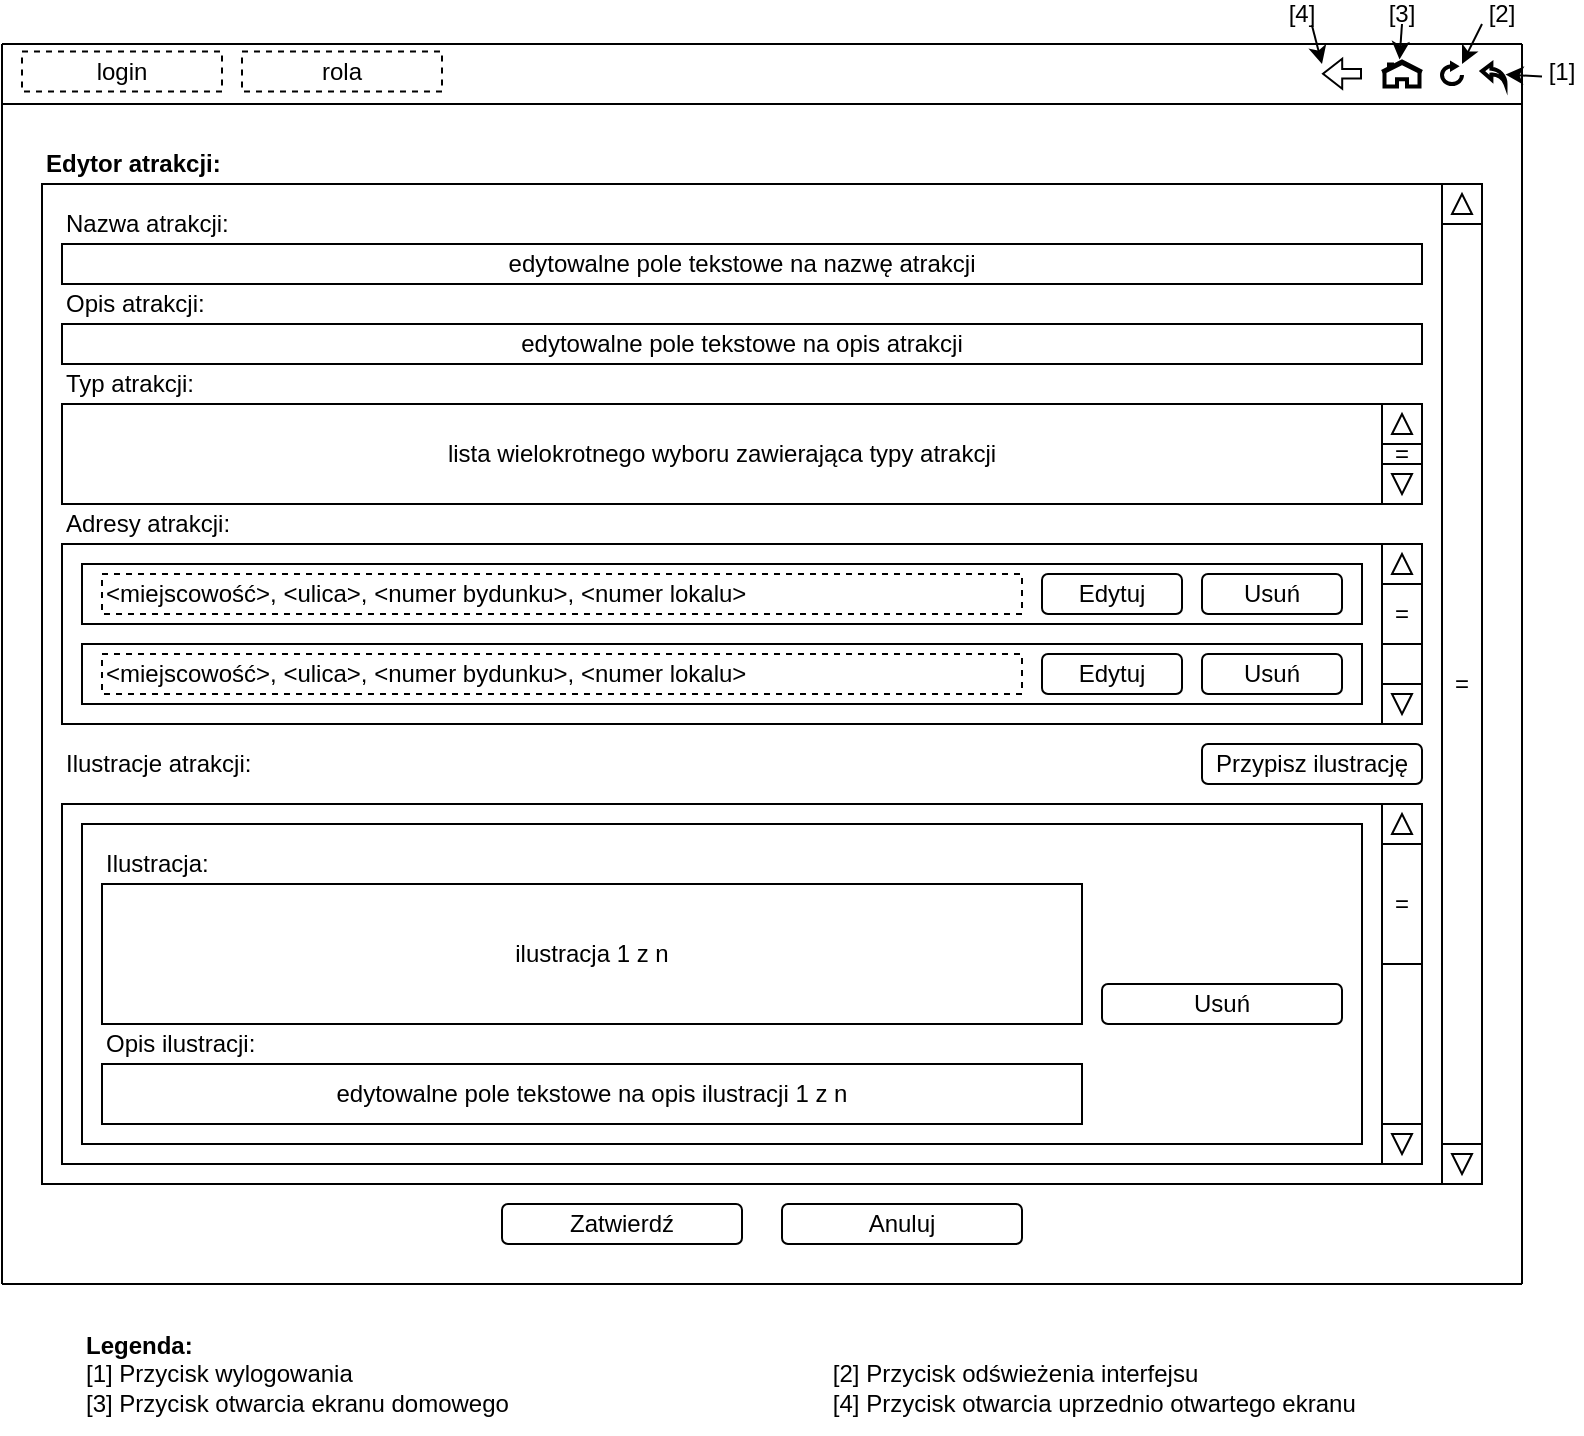<mxfile version="22.0.2" type="device">
  <diagram name="Strona-1" id="h2WLkj2qyGADKgaHyaSV">
    <mxGraphModel dx="1418" dy="828" grid="1" gridSize="10" guides="1" tooltips="1" connect="1" arrows="1" fold="1" page="1" pageScale="1" pageWidth="827" pageHeight="1169" math="0" shadow="0">
      <root>
        <mxCell id="0" />
        <mxCell id="1" parent="0" />
        <mxCell id="EYUodT9akqzmMVGfxFc3-4" value="" style="endArrow=none;html=1;rounded=0;" parent="1" edge="1">
          <mxGeometry width="50" height="50" relative="1" as="geometry">
            <mxPoint x="10" y="220" as="sourcePoint" />
            <mxPoint x="770" y="220" as="targetPoint" />
          </mxGeometry>
        </mxCell>
        <mxCell id="EYUodT9akqzmMVGfxFc3-5" value="" style="endArrow=none;html=1;rounded=0;" parent="1" edge="1">
          <mxGeometry width="50" height="50" relative="1" as="geometry">
            <mxPoint x="10" y="840" as="sourcePoint" />
            <mxPoint x="10" y="220" as="targetPoint" />
          </mxGeometry>
        </mxCell>
        <mxCell id="EYUodT9akqzmMVGfxFc3-6" value="" style="endArrow=none;html=1;rounded=0;" parent="1" edge="1">
          <mxGeometry width="50" height="50" relative="1" as="geometry">
            <mxPoint x="10" y="250" as="sourcePoint" />
            <mxPoint x="770" y="250" as="targetPoint" />
          </mxGeometry>
        </mxCell>
        <mxCell id="EYUodT9akqzmMVGfxFc3-13" value="" style="endArrow=none;html=1;rounded=0;" parent="1" edge="1">
          <mxGeometry width="50" height="50" relative="1" as="geometry">
            <mxPoint x="770" y="840" as="sourcePoint" />
            <mxPoint x="770" y="220" as="targetPoint" />
          </mxGeometry>
        </mxCell>
        <mxCell id="EYUodT9akqzmMVGfxFc3-14" value="" style="html=1;verticalLabelPosition=bottom;align=center;labelBackgroundColor=#ffffff;verticalAlign=top;strokeWidth=2;shadow=0;dashed=0;shape=mxgraph.ios7.icons.home;" parent="1" vertex="1">
          <mxGeometry x="700" y="228.75" width="20" height="12.5" as="geometry" />
        </mxCell>
        <mxCell id="EYUodT9akqzmMVGfxFc3-15" value="" style="html=1;verticalLabelPosition=bottom;align=center;labelBackgroundColor=#ffffff;verticalAlign=top;strokeWidth=2;shadow=0;dashed=0;shape=mxgraph.ios7.icons.back;fontFamily=Helvetica;fontSize=12;" parent="1" vertex="1">
          <mxGeometry x="750" y="230" width="11.76" height="10" as="geometry" />
        </mxCell>
        <mxCell id="EYUodT9akqzmMVGfxFc3-16" value="" style="html=1;verticalLabelPosition=bottom;align=center;labelBackgroundColor=#ffffff;verticalAlign=top;strokeWidth=2;shadow=0;dashed=0;shape=mxgraph.ios7.icons.reload;fontFamily=Helvetica;fontSize=12;" parent="1" vertex="1">
          <mxGeometry x="730" y="230" width="10" height="10" as="geometry" />
        </mxCell>
        <mxCell id="EYUodT9akqzmMVGfxFc3-18" value="[1]" style="text;html=1;strokeColor=none;fillColor=none;align=center;verticalAlign=middle;whiteSpace=wrap;rounded=0;fontSize=12;fontFamily=Helvetica;fontColor=default;" parent="1" vertex="1">
          <mxGeometry x="780" y="228.75" width="20" height="10" as="geometry" />
        </mxCell>
        <mxCell id="EYUodT9akqzmMVGfxFc3-19" value="" style="endArrow=classic;html=1;rounded=0;fontFamily=Helvetica;fontSize=12;fontColor=default;exitX=0;exitY=0.75;exitDx=0;exitDy=0;" parent="1" source="EYUodT9akqzmMVGfxFc3-18" target="EYUodT9akqzmMVGfxFc3-15" edge="1">
          <mxGeometry width="50" height="50" relative="1" as="geometry">
            <mxPoint x="700" y="200" as="sourcePoint" />
            <mxPoint x="750" y="150" as="targetPoint" />
          </mxGeometry>
        </mxCell>
        <mxCell id="EYUodT9akqzmMVGfxFc3-21" value="" style="shape=flexArrow;endArrow=classic;html=1;rounded=0;fontFamily=Helvetica;fontSize=12;fontColor=default;startWidth=9.302;endWidth=9.302;startSize=5.426;endSize=2.867;width=4.651;" parent="1" edge="1">
          <mxGeometry width="50" height="50" relative="1" as="geometry">
            <mxPoint x="690" y="234.88" as="sourcePoint" />
            <mxPoint x="670" y="234.88" as="targetPoint" />
          </mxGeometry>
        </mxCell>
        <mxCell id="EYUodT9akqzmMVGfxFc3-22" value="[2]" style="text;html=1;strokeColor=none;fillColor=none;align=center;verticalAlign=middle;whiteSpace=wrap;rounded=0;fontSize=12;fontFamily=Helvetica;fontColor=default;" parent="1" vertex="1">
          <mxGeometry x="740" y="200" width="40" height="10" as="geometry" />
        </mxCell>
        <mxCell id="EYUodT9akqzmMVGfxFc3-23" value="" style="endArrow=classic;html=1;rounded=0;fontFamily=Helvetica;fontSize=12;fontColor=default;exitX=0.25;exitY=1;exitDx=0;exitDy=0;entryX=1;entryY=0;entryDx=0;entryDy=0;entryPerimeter=0;" parent="1" source="EYUodT9akqzmMVGfxFc3-22" target="EYUodT9akqzmMVGfxFc3-16" edge="1">
          <mxGeometry width="50" height="50" relative="1" as="geometry">
            <mxPoint x="690" y="230" as="sourcePoint" />
            <mxPoint x="740" y="180" as="targetPoint" />
          </mxGeometry>
        </mxCell>
        <mxCell id="EYUodT9akqzmMVGfxFc3-24" value="[3]" style="text;html=1;strokeColor=none;fillColor=none;align=center;verticalAlign=middle;whiteSpace=wrap;rounded=0;fontSize=12;fontFamily=Helvetica;fontColor=default;" parent="1" vertex="1">
          <mxGeometry x="700" y="200" width="20" height="10" as="geometry" />
        </mxCell>
        <mxCell id="EYUodT9akqzmMVGfxFc3-25" value="" style="endArrow=classic;html=1;rounded=0;fontFamily=Helvetica;fontSize=12;fontColor=default;entryX=0.437;entryY=-0.082;entryDx=0;entryDy=0;entryPerimeter=0;exitX=0.5;exitY=1;exitDx=0;exitDy=0;" parent="1" source="EYUodT9akqzmMVGfxFc3-24" target="EYUodT9akqzmMVGfxFc3-14" edge="1">
          <mxGeometry width="50" height="50" relative="1" as="geometry">
            <mxPoint x="720" y="160" as="sourcePoint" />
            <mxPoint x="710" y="170" as="targetPoint" />
          </mxGeometry>
        </mxCell>
        <mxCell id="EYUodT9akqzmMVGfxFc3-27" value="[4]" style="text;html=1;strokeColor=none;fillColor=none;align=center;verticalAlign=middle;whiteSpace=wrap;rounded=0;fontSize=12;fontFamily=Helvetica;fontColor=default;" parent="1" vertex="1">
          <mxGeometry x="650" y="200" width="20" height="10" as="geometry" />
        </mxCell>
        <mxCell id="EYUodT9akqzmMVGfxFc3-28" value="" style="endArrow=classic;html=1;rounded=0;fontFamily=Helvetica;fontSize=12;fontColor=default;exitX=0.748;exitY=1.065;exitDx=0;exitDy=0;exitPerimeter=0;" parent="1" source="EYUodT9akqzmMVGfxFc3-27" edge="1">
          <mxGeometry width="50" height="50" relative="1" as="geometry">
            <mxPoint x="630" y="230" as="sourcePoint" />
            <mxPoint x="670" y="230" as="targetPoint" />
          </mxGeometry>
        </mxCell>
        <mxCell id="EYUodT9akqzmMVGfxFc3-34" value="" style="endArrow=none;html=1;rounded=0;fontFamily=Helvetica;fontSize=12;fontColor=default;" parent="1" edge="1">
          <mxGeometry width="50" height="50" relative="1" as="geometry">
            <mxPoint x="10" y="840" as="sourcePoint" />
            <mxPoint x="770" y="840" as="targetPoint" />
          </mxGeometry>
        </mxCell>
        <mxCell id="99icuVEXUHL0vRiBvz0g-1" value="&lt;b&gt;Legenda:&lt;/b&gt;&lt;br&gt;[1] Przycisk wylogowania&lt;span style=&quot;white-space: pre;&quot;&gt;&#x9;&lt;/span&gt;&lt;span style=&quot;white-space: pre;&quot;&gt;&#x9;&lt;span style=&quot;white-space: pre;&quot;&gt;&#x9;&lt;/span&gt;&lt;span style=&quot;white-space: pre;&quot;&gt;&#x9;&lt;span style=&quot;white-space: pre;&quot;&gt;&#x9;&lt;/span&gt;&lt;span style=&quot;white-space: pre;&quot;&gt;&#x9;&lt;span style=&quot;white-space: pre;&quot;&gt;&#x9;&lt;span style=&quot;white-space: pre;&quot;&gt;&#x9;&lt;/span&gt;&lt;span style=&quot;white-space: pre;&quot;&gt;&#x9;&lt;/span&gt;&lt;/span&gt;&lt;/span&gt;&lt;/span&gt;&lt;/span&gt;[2] Przycisk odświeżenia interfejsu&lt;br&gt;[3] Przycisk otwarcia ekranu domowego&lt;span style=&quot;white-space: pre;&quot;&gt;&#x9;&lt;/span&gt;&lt;span style=&quot;white-space: pre;&quot;&gt;&#x9;&lt;span style=&quot;white-space: pre;&quot;&gt;&#x9;&lt;/span&gt;&lt;span style=&quot;white-space: pre;&quot;&gt;&#x9;&lt;/span&gt;&lt;span style=&quot;white-space: pre;&quot;&gt;&#x9;&lt;span style=&quot;white-space: pre;&quot;&gt;&#x9;&lt;/span&gt;&lt;span style=&quot;white-space: pre;&quot;&gt;&#x9;&lt;/span&gt;&lt;/span&gt;&lt;/span&gt;[4] Przycisk otwarcia uprzednio otwartego ekranu" style="text;html=1;align=left;verticalAlign=middle;resizable=0;points=[];autosize=1;strokeColor=none;fillColor=none;dashed=1;" parent="1" vertex="1">
          <mxGeometry x="50" y="855" width="660" height="60" as="geometry" />
        </mxCell>
        <mxCell id="DOHr0hYEis4pRiLcCh-8-1" value="login" style="rounded=0;whiteSpace=wrap;html=1;dashed=1;" parent="1" vertex="1">
          <mxGeometry x="20" y="223.75" width="100" height="20" as="geometry" />
        </mxCell>
        <mxCell id="DOHr0hYEis4pRiLcCh-8-2" value="rola" style="rounded=0;whiteSpace=wrap;html=1;dashed=1;" parent="1" vertex="1">
          <mxGeometry x="130" y="223.75" width="100" height="20" as="geometry" />
        </mxCell>
        <mxCell id="qdX5j7-EQqceirbTKG9q-1" value="Edytor atrakcji:" style="text;html=1;strokeColor=none;fillColor=none;align=left;verticalAlign=middle;whiteSpace=wrap;rounded=0;fontStyle=1;dashed=1;" parent="1" vertex="1">
          <mxGeometry x="30" y="270" width="720" height="20" as="geometry" />
        </mxCell>
        <mxCell id="T_iTTgx06haUHR_iTa-R-1" value="=" style="rounded=0;whiteSpace=wrap;html=1;" parent="1" vertex="1">
          <mxGeometry x="730" y="310" width="20" height="460" as="geometry" />
        </mxCell>
        <mxCell id="T_iTTgx06haUHR_iTa-R-2" value="" style="whiteSpace=wrap;html=1;aspect=fixed;" parent="1" vertex="1">
          <mxGeometry x="730" y="290" width="20" height="20" as="geometry" />
        </mxCell>
        <mxCell id="T_iTTgx06haUHR_iTa-R-3" value="" style="triangle;whiteSpace=wrap;html=1;rotation=-90;" parent="1" vertex="1">
          <mxGeometry x="735" y="295" width="10" height="10" as="geometry" />
        </mxCell>
        <mxCell id="T_iTTgx06haUHR_iTa-R-4" value="" style="whiteSpace=wrap;html=1;aspect=fixed;" parent="1" vertex="1">
          <mxGeometry x="730" y="770" width="20" height="20" as="geometry" />
        </mxCell>
        <mxCell id="T_iTTgx06haUHR_iTa-R-5" value="" style="triangle;whiteSpace=wrap;html=1;rotation=90;" parent="1" vertex="1">
          <mxGeometry x="735" y="775" width="10" height="10" as="geometry" />
        </mxCell>
        <mxCell id="vj2doSW4zZvvi4BzWX74-2" value="" style="rounded=0;whiteSpace=wrap;html=1;" parent="1" vertex="1">
          <mxGeometry x="30" y="290" width="700" height="500" as="geometry" />
        </mxCell>
        <mxCell id="vj2doSW4zZvvi4BzWX74-3" value="Nazwa atrakcji:" style="text;html=1;strokeColor=none;fillColor=none;align=left;verticalAlign=middle;whiteSpace=wrap;rounded=0;" parent="1" vertex="1">
          <mxGeometry x="40" y="300" width="680" height="20" as="geometry" />
        </mxCell>
        <mxCell id="vj2doSW4zZvvi4BzWX74-4" value="edytowalne pole tekstowe na nazwę atrakcji" style="rounded=0;whiteSpace=wrap;html=1;" parent="1" vertex="1">
          <mxGeometry x="40" y="320" width="680" height="20" as="geometry" />
        </mxCell>
        <mxCell id="vj2doSW4zZvvi4BzWX74-5" value="Opis atrakcji:" style="text;html=1;strokeColor=none;fillColor=none;align=left;verticalAlign=middle;whiteSpace=wrap;rounded=0;" parent="1" vertex="1">
          <mxGeometry x="40" y="340" width="680" height="20" as="geometry" />
        </mxCell>
        <mxCell id="vj2doSW4zZvvi4BzWX74-6" value="edytowalne pole tekstowe na opis atrakcji" style="rounded=0;whiteSpace=wrap;html=1;" parent="1" vertex="1">
          <mxGeometry x="40" y="360" width="680" height="20" as="geometry" />
        </mxCell>
        <mxCell id="vj2doSW4zZvvi4BzWX74-12" value="Zatwierdź" style="rounded=1;whiteSpace=wrap;html=1;" parent="1" vertex="1">
          <mxGeometry x="260" y="800" width="120" height="20" as="geometry" />
        </mxCell>
        <mxCell id="vj2doSW4zZvvi4BzWX74-13" value="Anuluj" style="rounded=1;whiteSpace=wrap;html=1;" parent="1" vertex="1">
          <mxGeometry x="400" y="800" width="120" height="20" as="geometry" />
        </mxCell>
        <mxCell id="vj2doSW4zZvvi4BzWX74-14" value="Typ atrakcji:" style="text;html=1;strokeColor=none;fillColor=none;align=left;verticalAlign=middle;whiteSpace=wrap;rounded=0;" parent="1" vertex="1">
          <mxGeometry x="40" y="380" width="680" height="20" as="geometry" />
        </mxCell>
        <mxCell id="vj2doSW4zZvvi4BzWX74-15" value="lista wielokrotnego wyboru zawierająca typy atrakcji" style="rounded=0;whiteSpace=wrap;html=1;" parent="1" vertex="1">
          <mxGeometry x="40" y="400" width="660" height="50" as="geometry" />
        </mxCell>
        <mxCell id="vj2doSW4zZvvi4BzWX74-16" value="" style="whiteSpace=wrap;html=1;aspect=fixed;" parent="1" vertex="1">
          <mxGeometry x="700" y="430" width="20" height="20" as="geometry" />
        </mxCell>
        <mxCell id="vj2doSW4zZvvi4BzWX74-17" value="" style="triangle;whiteSpace=wrap;html=1;rotation=90;" parent="1" vertex="1">
          <mxGeometry x="705" y="435" width="10" height="10" as="geometry" />
        </mxCell>
        <mxCell id="FfB_7gxJOvNEDapdNmzO-1" value="" style="whiteSpace=wrap;html=1;aspect=fixed;" parent="1" vertex="1">
          <mxGeometry x="700" y="400" width="20" height="20" as="geometry" />
        </mxCell>
        <mxCell id="FfB_7gxJOvNEDapdNmzO-2" value="" style="triangle;whiteSpace=wrap;html=1;rotation=-90;" parent="1" vertex="1">
          <mxGeometry x="705" y="405" width="10" height="10" as="geometry" />
        </mxCell>
        <mxCell id="FfB_7gxJOvNEDapdNmzO-3" value="=" style="rounded=0;whiteSpace=wrap;html=1;" parent="1" vertex="1">
          <mxGeometry x="700" y="420" width="20" height="10" as="geometry" />
        </mxCell>
        <mxCell id="FfB_7gxJOvNEDapdNmzO-4" value="Adresy atrakcji:" style="text;html=1;strokeColor=none;fillColor=none;align=left;verticalAlign=middle;whiteSpace=wrap;rounded=0;" parent="1" vertex="1">
          <mxGeometry x="40" y="450" width="680" height="20" as="geometry" />
        </mxCell>
        <mxCell id="FfB_7gxJOvNEDapdNmzO-5" value="" style="rounded=0;whiteSpace=wrap;html=1;" parent="1" vertex="1">
          <mxGeometry x="40" y="470" width="660" height="90" as="geometry" />
        </mxCell>
        <mxCell id="FfB_7gxJOvNEDapdNmzO-8" value="" style="whiteSpace=wrap;html=1;aspect=fixed;" parent="1" vertex="1">
          <mxGeometry x="700" y="470" width="20" height="20" as="geometry" />
        </mxCell>
        <mxCell id="FfB_7gxJOvNEDapdNmzO-9" value="" style="triangle;whiteSpace=wrap;html=1;rotation=-90;" parent="1" vertex="1">
          <mxGeometry x="705" y="475" width="10" height="10" as="geometry" />
        </mxCell>
        <mxCell id="FfB_7gxJOvNEDapdNmzO-10" value="" style="whiteSpace=wrap;html=1;aspect=fixed;" parent="1" vertex="1">
          <mxGeometry x="700" y="540" width="20" height="20" as="geometry" />
        </mxCell>
        <mxCell id="FfB_7gxJOvNEDapdNmzO-11" value="" style="triangle;whiteSpace=wrap;html=1;rotation=90;" parent="1" vertex="1">
          <mxGeometry x="705" y="545" width="10" height="10" as="geometry" />
        </mxCell>
        <mxCell id="FfB_7gxJOvNEDapdNmzO-12" value="" style="rounded=0;whiteSpace=wrap;html=1;" parent="1" vertex="1">
          <mxGeometry x="700" y="490" width="20" height="50" as="geometry" />
        </mxCell>
        <mxCell id="FfB_7gxJOvNEDapdNmzO-15" value="" style="rounded=0;whiteSpace=wrap;html=1;align=left;" parent="1" vertex="1">
          <mxGeometry x="50" y="480" width="640" height="30" as="geometry" />
        </mxCell>
        <mxCell id="FfB_7gxJOvNEDapdNmzO-18" value="Usuń" style="rounded=1;whiteSpace=wrap;html=1;" parent="1" vertex="1">
          <mxGeometry x="610" y="485" width="70" height="20" as="geometry" />
        </mxCell>
        <mxCell id="FfB_7gxJOvNEDapdNmzO-19" value="Edytuj" style="rounded=1;whiteSpace=wrap;html=1;" parent="1" vertex="1">
          <mxGeometry x="530" y="485" width="70" height="20" as="geometry" />
        </mxCell>
        <mxCell id="FfB_7gxJOvNEDapdNmzO-21" value="&amp;lt;miejscowość&amp;gt;, &amp;lt;ulica&amp;gt;, &amp;lt;numer bydunku&amp;gt;, &amp;lt;numer lokalu&amp;gt;" style="text;html=1;strokeColor=default;fillColor=none;align=left;verticalAlign=middle;whiteSpace=wrap;rounded=0;dashed=1;" parent="1" vertex="1">
          <mxGeometry x="60" y="485" width="460" height="20" as="geometry" />
        </mxCell>
        <mxCell id="FfB_7gxJOvNEDapdNmzO-22" value="" style="rounded=0;whiteSpace=wrap;html=1;align=left;" parent="1" vertex="1">
          <mxGeometry x="50" y="520" width="640" height="30" as="geometry" />
        </mxCell>
        <mxCell id="FfB_7gxJOvNEDapdNmzO-23" value="Usuń" style="rounded=1;whiteSpace=wrap;html=1;" parent="1" vertex="1">
          <mxGeometry x="610" y="525" width="70" height="20" as="geometry" />
        </mxCell>
        <mxCell id="FfB_7gxJOvNEDapdNmzO-24" value="Edytuj" style="rounded=1;whiteSpace=wrap;html=1;" parent="1" vertex="1">
          <mxGeometry x="530" y="525" width="70" height="20" as="geometry" />
        </mxCell>
        <mxCell id="FfB_7gxJOvNEDapdNmzO-25" value="&amp;lt;miejscowość&amp;gt;, &amp;lt;ulica&amp;gt;, &amp;lt;numer bydunku&amp;gt;, &amp;lt;numer lokalu&amp;gt;" style="text;html=1;strokeColor=default;fillColor=none;align=left;verticalAlign=middle;whiteSpace=wrap;rounded=0;dashed=1;" parent="1" vertex="1">
          <mxGeometry x="60" y="525" width="460" height="20" as="geometry" />
        </mxCell>
        <mxCell id="FfB_7gxJOvNEDapdNmzO-30" value="=" style="rounded=0;whiteSpace=wrap;html=1;" parent="1" vertex="1">
          <mxGeometry x="700" y="490" width="20" height="30" as="geometry" />
        </mxCell>
        <mxCell id="FfB_7gxJOvNEDapdNmzO-31" value="Ilustracje atrakcji:" style="text;html=1;strokeColor=none;fillColor=none;align=left;verticalAlign=middle;whiteSpace=wrap;rounded=0;" parent="1" vertex="1">
          <mxGeometry x="40" y="570" width="560" height="20" as="geometry" />
        </mxCell>
        <mxCell id="FfB_7gxJOvNEDapdNmzO-32" value="" style="rounded=0;whiteSpace=wrap;html=1;" parent="1" vertex="1">
          <mxGeometry x="40" y="600" width="660" height="180" as="geometry" />
        </mxCell>
        <mxCell id="FfB_7gxJOvNEDapdNmzO-33" value="Przypisz ilustrację" style="rounded=1;whiteSpace=wrap;html=1;" parent="1" vertex="1">
          <mxGeometry x="610" y="570" width="110" height="20" as="geometry" />
        </mxCell>
        <mxCell id="FfB_7gxJOvNEDapdNmzO-36" value="" style="whiteSpace=wrap;html=1;aspect=fixed;" parent="1" vertex="1">
          <mxGeometry x="700" y="600" width="20" height="20" as="geometry" />
        </mxCell>
        <mxCell id="FfB_7gxJOvNEDapdNmzO-37" value="" style="triangle;whiteSpace=wrap;html=1;rotation=-90;" parent="1" vertex="1">
          <mxGeometry x="705" y="605" width="10" height="10" as="geometry" />
        </mxCell>
        <mxCell id="FfB_7gxJOvNEDapdNmzO-38" value="" style="whiteSpace=wrap;html=1;aspect=fixed;" parent="1" vertex="1">
          <mxGeometry x="700" y="760" width="20" height="20" as="geometry" />
        </mxCell>
        <mxCell id="FfB_7gxJOvNEDapdNmzO-39" value="" style="triangle;whiteSpace=wrap;html=1;rotation=90;" parent="1" vertex="1">
          <mxGeometry x="705" y="765" width="10" height="10" as="geometry" />
        </mxCell>
        <mxCell id="FfB_7gxJOvNEDapdNmzO-40" value="" style="rounded=0;whiteSpace=wrap;html=1;" parent="1" vertex="1">
          <mxGeometry x="700" y="620" width="20" height="140" as="geometry" />
        </mxCell>
        <mxCell id="FfB_7gxJOvNEDapdNmzO-41" value="=" style="rounded=0;whiteSpace=wrap;html=1;" parent="1" vertex="1">
          <mxGeometry x="700" y="620" width="20" height="60" as="geometry" />
        </mxCell>
        <mxCell id="FfB_7gxJOvNEDapdNmzO-43" value="" style="rounded=0;whiteSpace=wrap;html=1;" parent="1" vertex="1">
          <mxGeometry x="50" y="610" width="640" height="160" as="geometry" />
        </mxCell>
        <mxCell id="FfB_7gxJOvNEDapdNmzO-47" value="ilustracja 1 z n" style="rounded=0;whiteSpace=wrap;html=1;" parent="1" vertex="1">
          <mxGeometry x="60" y="640" width="490" height="70" as="geometry" />
        </mxCell>
        <mxCell id="FfB_7gxJOvNEDapdNmzO-49" value="Usuń" style="rounded=1;whiteSpace=wrap;html=1;" parent="1" vertex="1">
          <mxGeometry x="560" y="690" width="120" height="20" as="geometry" />
        </mxCell>
        <mxCell id="FfB_7gxJOvNEDapdNmzO-51" value="edytowalne pole tekstowe na opis ilustracji 1 z n" style="rounded=0;whiteSpace=wrap;html=1;" parent="1" vertex="1">
          <mxGeometry x="60" y="730" width="490" height="30" as="geometry" />
        </mxCell>
        <mxCell id="iFdMPcChwmTjYAfZ6c88-4" value="Opis ilustracji:" style="text;html=1;strokeColor=none;fillColor=none;align=left;verticalAlign=middle;whiteSpace=wrap;rounded=0;" parent="1" vertex="1">
          <mxGeometry x="60" y="710" width="490" height="20" as="geometry" />
        </mxCell>
        <mxCell id="iFdMPcChwmTjYAfZ6c88-5" value="Ilustracja:" style="text;html=1;strokeColor=none;fillColor=none;align=left;verticalAlign=middle;whiteSpace=wrap;rounded=0;" parent="1" vertex="1">
          <mxGeometry x="60" y="620" width="490" height="20" as="geometry" />
        </mxCell>
      </root>
    </mxGraphModel>
  </diagram>
</mxfile>
